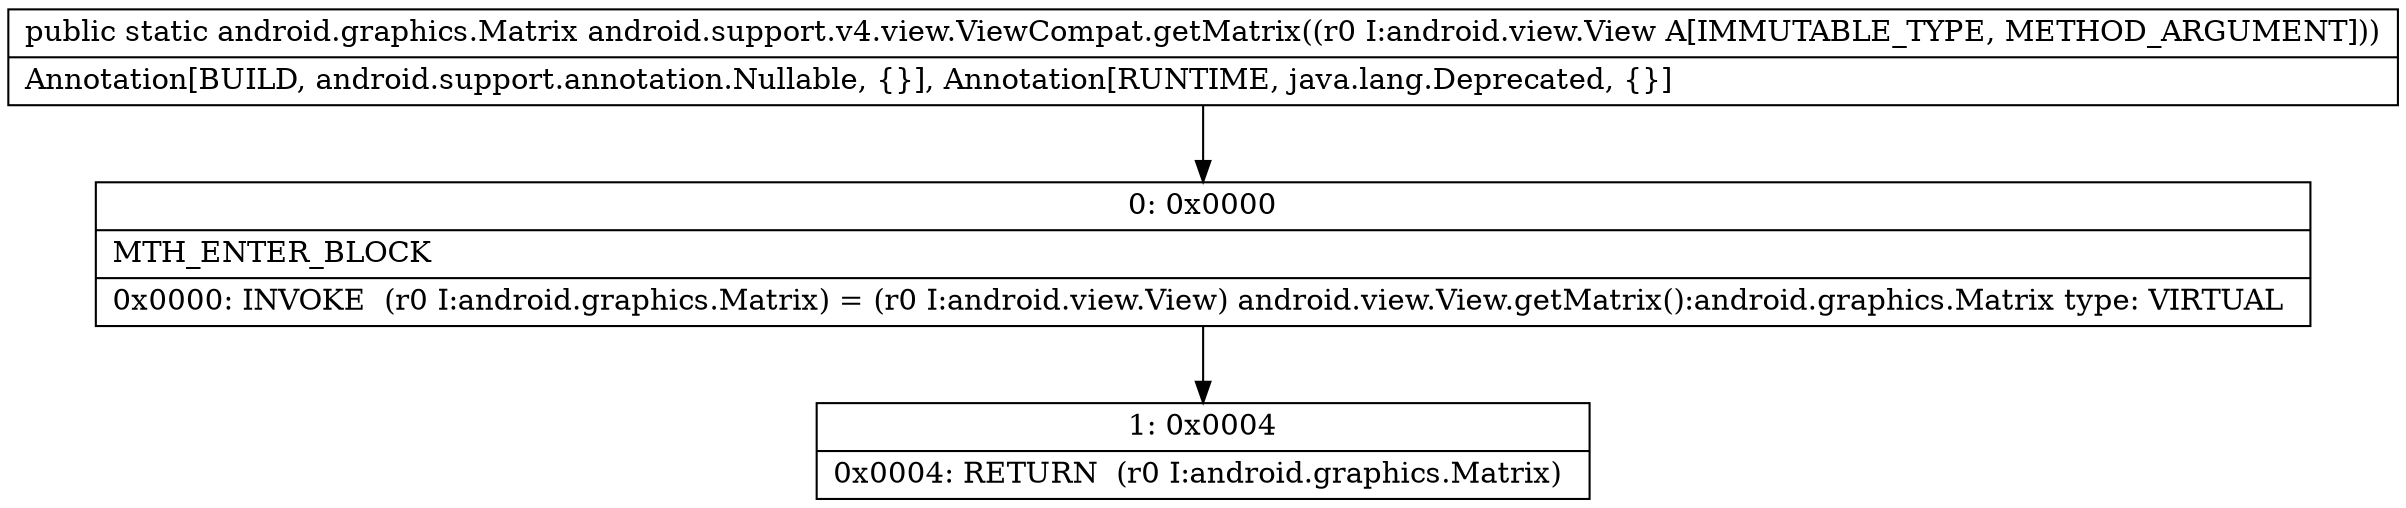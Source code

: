 digraph "CFG forandroid.support.v4.view.ViewCompat.getMatrix(Landroid\/view\/View;)Landroid\/graphics\/Matrix;" {
Node_0 [shape=record,label="{0\:\ 0x0000|MTH_ENTER_BLOCK\l|0x0000: INVOKE  (r0 I:android.graphics.Matrix) = (r0 I:android.view.View) android.view.View.getMatrix():android.graphics.Matrix type: VIRTUAL \l}"];
Node_1 [shape=record,label="{1\:\ 0x0004|0x0004: RETURN  (r0 I:android.graphics.Matrix) \l}"];
MethodNode[shape=record,label="{public static android.graphics.Matrix android.support.v4.view.ViewCompat.getMatrix((r0 I:android.view.View A[IMMUTABLE_TYPE, METHOD_ARGUMENT]))  | Annotation[BUILD, android.support.annotation.Nullable, \{\}], Annotation[RUNTIME, java.lang.Deprecated, \{\}]\l}"];
MethodNode -> Node_0;
Node_0 -> Node_1;
}

